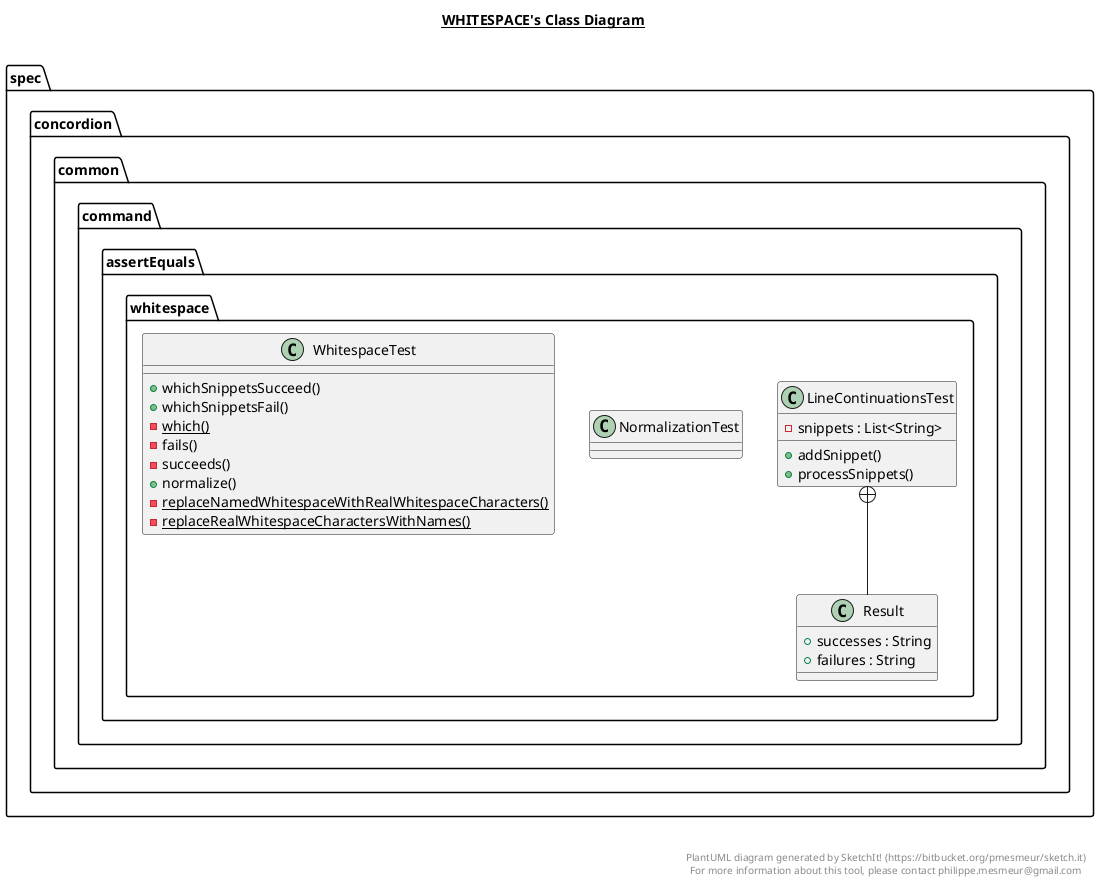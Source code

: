 @startuml

title __WHITESPACE's Class Diagram__\n

  package spec.concordion {
    package spec.concordion.common.command {
      package spec.concordion.common.command.assertEquals {
        package spec.concordion.common.command.assertEquals.whitespace {
          class LineContinuationsTest {
              - snippets : List<String>
              + addSnippet()
              + processSnippets()
          }
        }
      }
    }
  }
  

  package spec.concordion {
    package spec.concordion.common.command {
      package spec.concordion.common.command.assertEquals {
        package spec.concordion.common.command.assertEquals.whitespace {
          class Result {
              + successes : String
              + failures : String
          }
        }
      }
    }
  }
  

  package spec.concordion {
    package spec.concordion.common.command {
      package spec.concordion.common.command.assertEquals {
        package spec.concordion.common.command.assertEquals.whitespace {
          class NormalizationTest {
          }
        }
      }
    }
  }
  

  package spec.concordion {
    package spec.concordion.common.command {
      package spec.concordion.common.command.assertEquals {
        package spec.concordion.common.command.assertEquals.whitespace {
          class WhitespaceTest {
              + whichSnippetsSucceed()
              + whichSnippetsFail()
              {static} - which()
              - fails()
              - succeeds()
              + normalize()
              {static} - replaceNamedWhitespaceWithRealWhitespaceCharacters()
              {static} - replaceRealWhitespaceCharactersWithNames()
          }
        }
      }
    }
  }
  

  LineContinuationsTest +-down- Result


right footer


PlantUML diagram generated by SketchIt! (https://bitbucket.org/pmesmeur/sketch.it)
For more information about this tool, please contact philippe.mesmeur@gmail.com
endfooter

@enduml
